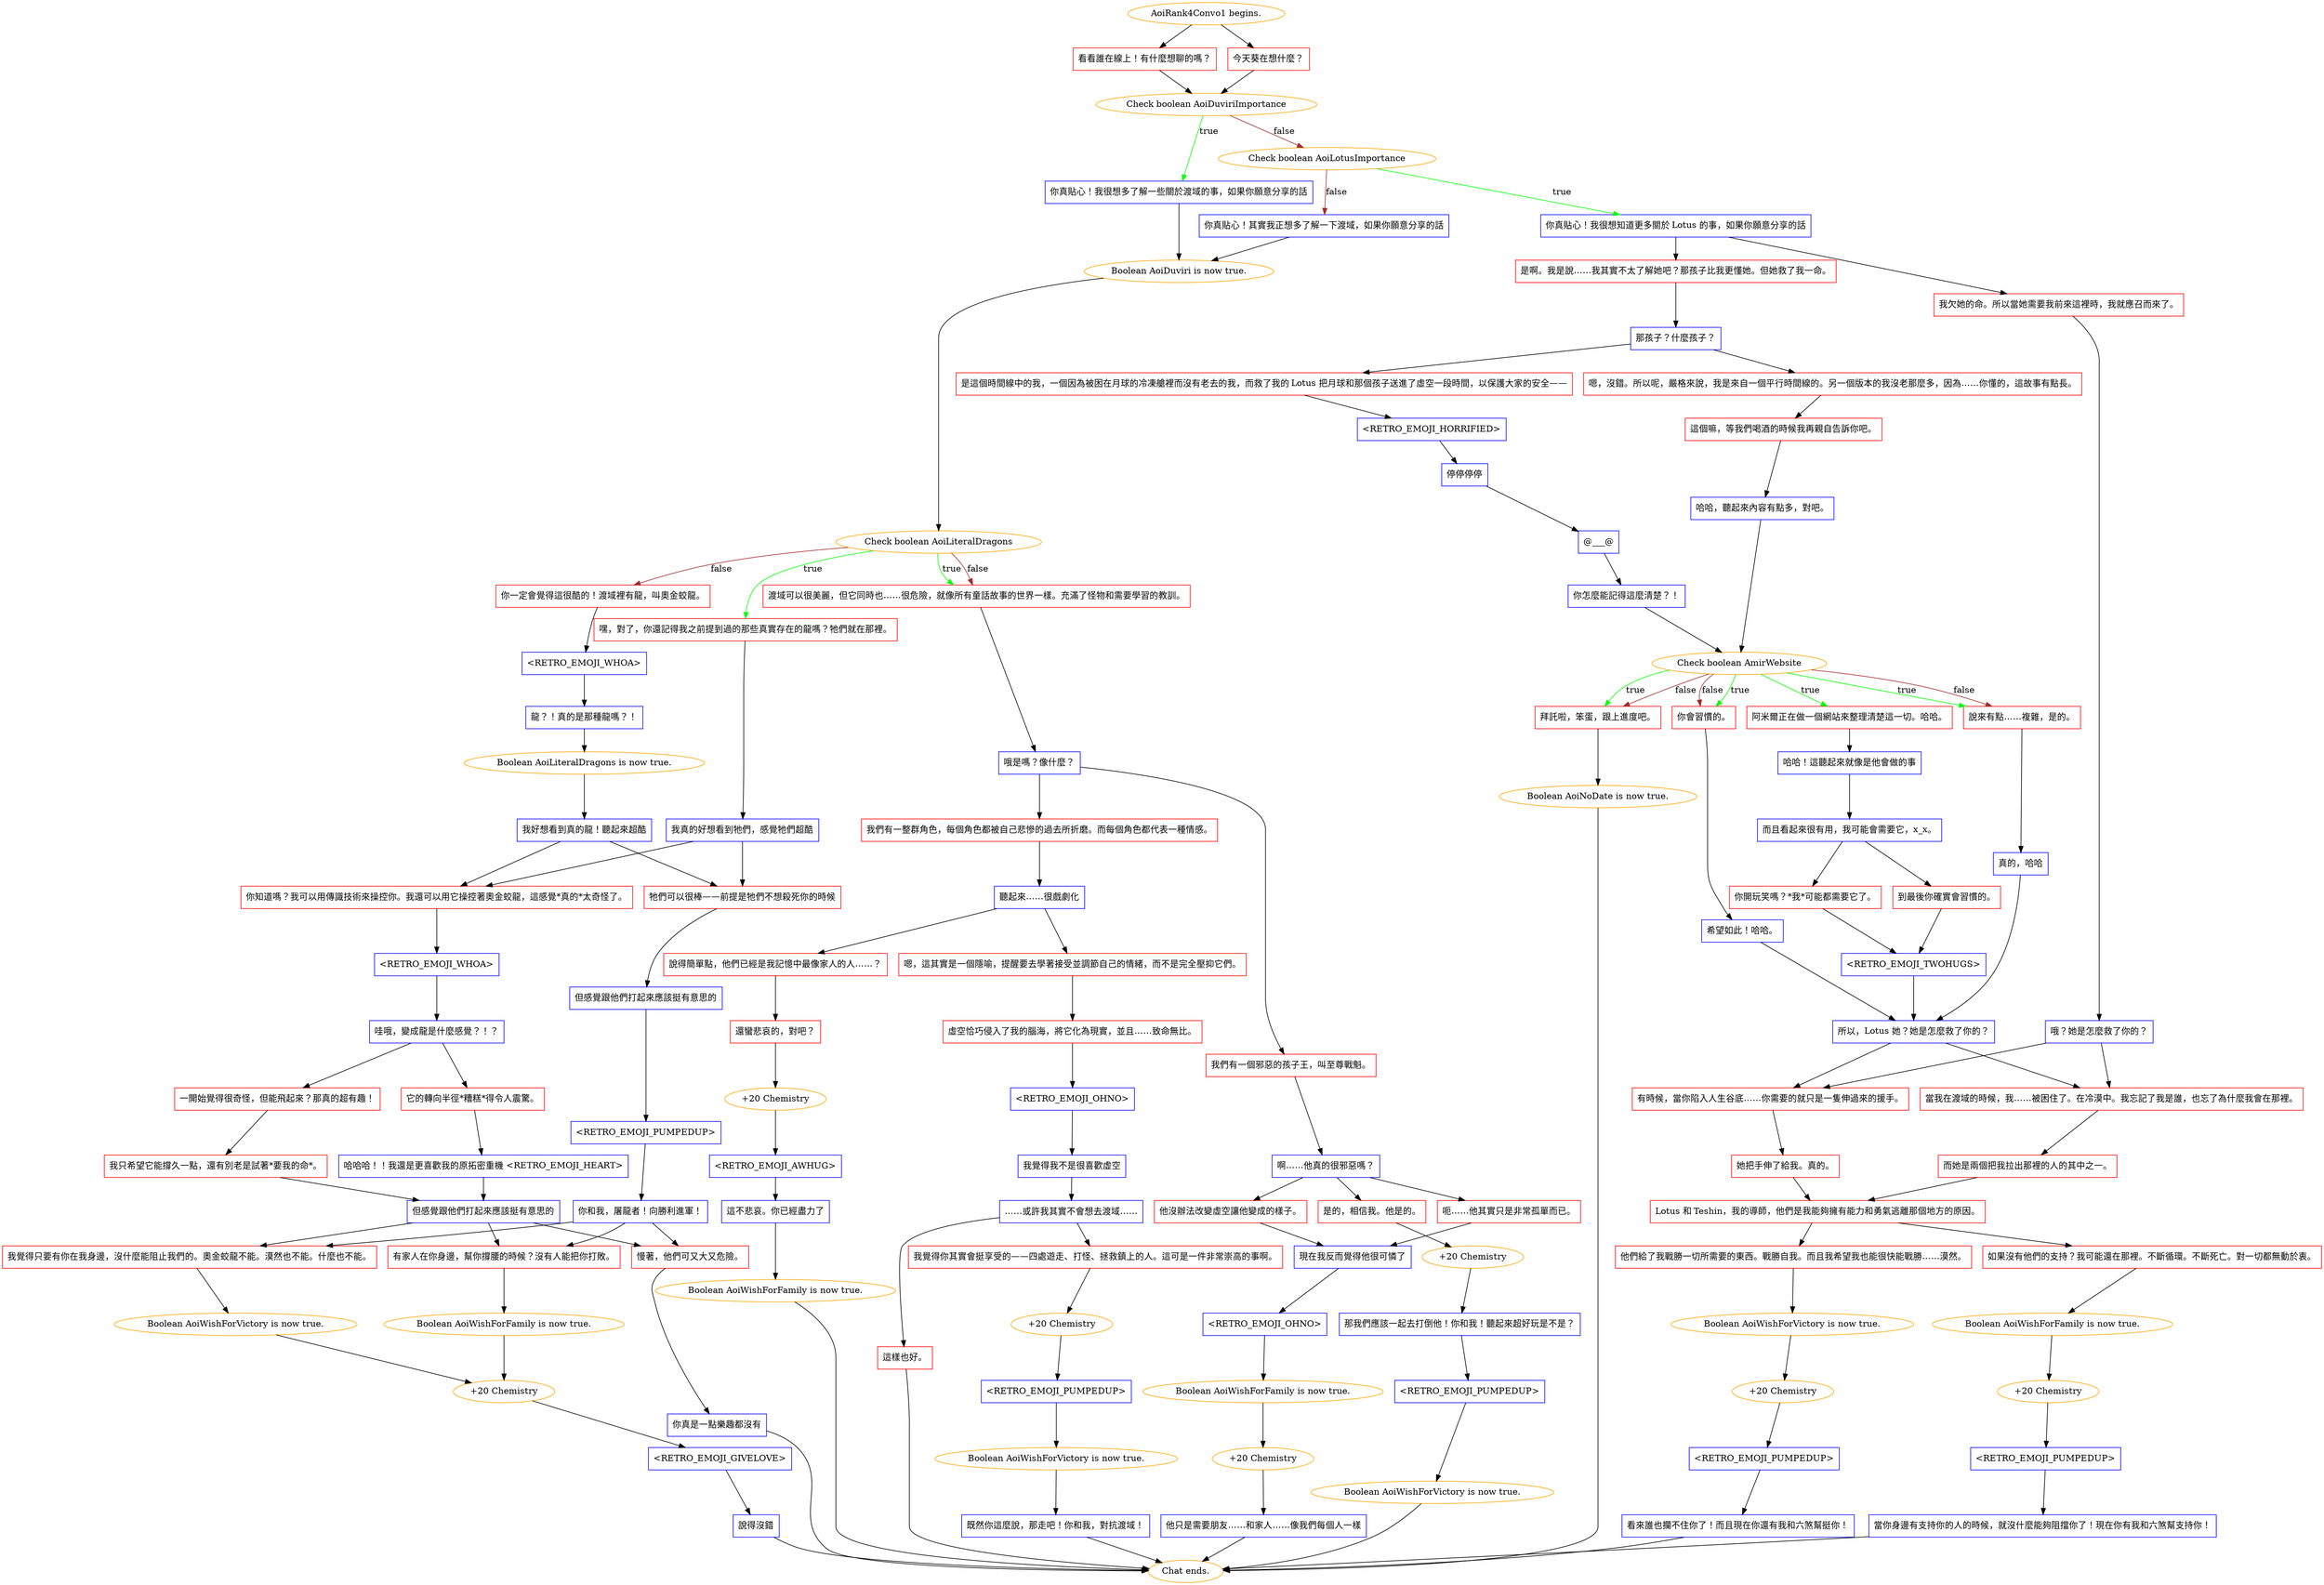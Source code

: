 digraph {
	"AoiRank4Convo1 begins." [color=orange];
		"AoiRank4Convo1 begins." -> j719617885;
		"AoiRank4Convo1 begins." -> j2776247053;
	j719617885 [label="看看誰在線上！有什麼想聊的嗎？",shape=box,color=red];
		j719617885 -> j3528698849;
	j2776247053 [label="今天葵在想什麼？",shape=box,color=red];
		j2776247053 -> j3528698849;
	j3528698849 [label="Check boolean AoiDuviriImportance",color=orange];
		j3528698849 -> j4017218711 [label=true,color=green];
		j3528698849 -> j2521508912 [label=false,color=brown];
	j4017218711 [label="你真貼心！我很想多了解一些關於渡域的事，如果你願意分享的話",shape=box,color=blue];
		j4017218711 -> j2184058423;
	j2521508912 [label="Check boolean AoiLotusImportance",color=orange];
		j2521508912 -> j706534517 [label=true,color=green];
		j2521508912 -> j4274150880 [label=false,color=brown];
	j2184058423 [label="Boolean AoiDuviri is now true.",color=orange];
		j2184058423 -> j3764818235;
	j706534517 [label="你真貼心！我很想知道更多關於 Lotus 的事，如果你願意分享的話",shape=box,color=blue];
		j706534517 -> j1146912533;
		j706534517 -> j1632483949;
	j4274150880 [label="你真貼心！其實我正想多了解一下渡域，如果你願意分享的話",shape=box,color=blue];
		j4274150880 -> j2184058423;
	j3764818235 [label="Check boolean AoiLiteralDragons",color=orange];
		j3764818235 -> j3484739733 [label=true,color=green];
		j3764818235 -> j4093496358 [label=true,color=green];
		j3764818235 -> j603227395 [label=false,color=brown];
		j3764818235 -> j4093496358 [label=false,color=brown];
	j1146912533 [label="是啊。我是說……我其實不太了解她吧？那孩子比我更懂她。但她救了我一命。",shape=box,color=red];
		j1146912533 -> j2150684743;
	j1632483949 [label="我欠她的命。所以當她需要我前來這裡時，我就應召而來了。",shape=box,color=red];
		j1632483949 -> j1267984801;
	j3484739733 [label="嘿，對了，你還記得我之前提到過的那些真實存在的龍嗎？牠們就在那裡。",shape=box,color=red];
		j3484739733 -> j553532283;
	j4093496358 [label="渡域可以很美麗，但它同時也……很危險，就像所有童話故事的世界一樣。充滿了怪物和需要學習的教訓。",shape=box,color=red];
		j4093496358 -> j301599555;
	j603227395 [label="你一定會覺得這很酷的！渡域裡有龍，叫奧金蛟龍。",shape=box,color=red];
		j603227395 -> j2090743232;
	j2150684743 [label="那孩子？什麼孩子？",shape=box,color=blue];
		j2150684743 -> j3584697607;
		j2150684743 -> j2138243828;
	j1267984801 [label="哦？她是怎麼救了你的？",shape=box,color=blue];
		j1267984801 -> j1689544945;
		j1267984801 -> j174557553;
	j553532283 [label="我真的好想看到牠們，感覺牠們超酷",shape=box,color=blue];
		j553532283 -> j2968971812;
		j553532283 -> j272441184;
	j301599555 [label="哦是嗎？像什麼？",shape=box,color=blue];
		j301599555 -> j4246992254;
		j301599555 -> j1075447651;
	j2090743232 [label="<RETRO_EMOJI_WHOA>",shape=box,color=blue];
		j2090743232 -> j2832457719;
	j3584697607 [label="是這個時間線中的我，一個因為被困在月球的冷凍艙裡而沒有老去的我，而救了我的 Lotus 把月球和那個孩子送進了虛空一段時間，以保護大家的安全——",shape=box,color=red];
		j3584697607 -> j2568068197;
	j2138243828 [label="嗯，沒錯。所以呢，嚴格來說，我是來自一個平行時間線的。另一個版本的我沒老那麼多，因為……你懂的，這故事有點長。",shape=box,color=red];
		j2138243828 -> j2537820704;
	j1689544945 [label="當我在渡域的時候，我……被困住了。在冷漠中。我忘記了我是誰，也忘了為什麼我會在那裡。",shape=box,color=red];
		j1689544945 -> j2402889355;
	j174557553 [label="有時候，當你陷入人生谷底……你需要的就只是一隻伸過來的援手。",shape=box,color=red];
		j174557553 -> j1978341609;
	j2968971812 [label="你知道嗎？我可以用傳識技術來操控你。我還可以用它操控著奧金蛟龍，這感覺*真的*太奇怪了。",shape=box,color=red];
		j2968971812 -> j1569309216;
	j272441184 [label="牠們可以很棒——前提是牠們不想殺死你的時候",shape=box,color=red];
		j272441184 -> j2061913927;
	j4246992254 [label="我們有一個邪惡的孩子王，叫至尊戰魁。",shape=box,color=red];
		j4246992254 -> j4089344545;
	j1075447651 [label="我們有一整群角色，每個角色都被自己悲慘的過去所折磨。而每個角色都代表一種情感。",shape=box,color=red];
		j1075447651 -> j3614001831;
	j2832457719 [label="龍？！真的是那種龍嗎？！",shape=box,color=blue];
		j2832457719 -> j4207293005;
	j2568068197 [label="<RETRO_EMOJI_HORRIFIED>",shape=box,color=blue];
		j2568068197 -> j2101312706;
	j2537820704 [label="這個嘛，等我們喝酒的時候我再親自告訴你吧。",shape=box,color=red];
		j2537820704 -> j3568396161;
	j2402889355 [label="而她是兩個把我拉出那裡的人的其中之一。",shape=box,color=red];
		j2402889355 -> j544019698;
	j1978341609 [label="她把手伸了給我。真的。",shape=box,color=red];
		j1978341609 -> j544019698;
	j1569309216 [label="<RETRO_EMOJI_WHOA>",shape=box,color=blue];
		j1569309216 -> j1140610206;
	j2061913927 [label="但感覺跟他們打起來應該挺有意思的",shape=box,color=blue];
		j2061913927 -> j1031798371;
	j4089344545 [label="啊……他真的很邪惡嗎？",shape=box,color=blue];
		j4089344545 -> j856488819;
		j4089344545 -> j1886220795;
		j4089344545 -> j4007569288;
	j3614001831 [label="聽起來……很戲劇化",shape=box,color=blue];
		j3614001831 -> j1836328328;
		j3614001831 -> j235711453;
	j4207293005 [label="Boolean AoiLiteralDragons is now true.",color=orange];
		j4207293005 -> j1523790231;
	j2101312706 [label="停停停停",shape=box,color=blue];
		j2101312706 -> j2771817851;
	j3568396161 [label="哈哈，聽起來內容有點多，對吧。",shape=box,color=blue];
		j3568396161 -> j3994963634;
	j544019698 [label="Lotus 和 Teshin，我的導師，他們是我能夠擁有能力和勇氣逃離那個地方的原因。",shape=box,color=red];
		j544019698 -> j1398363216;
		j544019698 -> j2507670614;
	j1140610206 [label="哇哦，變成龍是什麼感覺？！？",shape=box,color=blue];
		j1140610206 -> j4037792627;
		j1140610206 -> j3493889238;
	j1031798371 [label="<RETRO_EMOJI_PUMPEDUP>",shape=box,color=blue];
		j1031798371 -> j1929850428;
	j856488819 [label="是的，相信我。他是的。",shape=box,color=red];
		j856488819 -> j3159461159;
	j1886220795 [label="呃……他其實只是非常孤單而已。",shape=box,color=red];
		j1886220795 -> j1651200843;
	j4007569288 [label="他沒辦法改變虛空讓他變成的樣子。",shape=box,color=red];
		j4007569288 -> j1651200843;
	j1836328328 [label="說得簡單點，他們已經是我記憶中最像家人的人……？",shape=box,color=red];
		j1836328328 -> j3665006770;
	j235711453 [label="嗯，這其實是一個隱喻，提醒要去學著接受並調節自己的情緒，而不是完全壓抑它們。",shape=box,color=red];
		j235711453 -> j3587835691;
	j1523790231 [label="我好想看到真的龍！聽起來超酷",shape=box,color=blue];
		j1523790231 -> j2968971812;
		j1523790231 -> j272441184;
	j2771817851 [label="@___@",shape=box,color=blue];
		j2771817851 -> j3318910880;
	j3994963634 [label="Check boolean AmirWebsite",color=orange];
		j3994963634 -> j2780854459 [label=true,color=green];
		j3994963634 -> j640614057 [label=true,color=green];
		j3994963634 -> j3826911831 [label=true,color=green];
		j3994963634 -> j2315522840 [label=true,color=green];
		j3994963634 -> j640614057 [label=false,color=brown];
		j3994963634 -> j3826911831 [label=false,color=brown];
		j3994963634 -> j2315522840 [label=false,color=brown];
	j1398363216 [label="如果沒有他們的支持？我可能還在那裡。不斷循環。不斷死亡。對一切都無動於衷。",shape=box,color=red];
		j1398363216 -> j3607588302;
	j2507670614 [label="他們給了我戰勝一切所需要的東西。戰勝自我。而且我希望我也能很快能戰勝……漠然。",shape=box,color=red];
		j2507670614 -> j4156014383;
	j4037792627 [label="它的轉向半徑*糟糕*得令人震驚。",shape=box,color=red];
		j4037792627 -> j1880699321;
	j3493889238 [label="一開始覺得很奇怪，但能飛起來？那真的超有趣！",shape=box,color=red];
		j3493889238 -> j981623360;
	j1929850428 [label="你和我，屠龍者！向勝利進軍！",shape=box,color=blue];
		j1929850428 -> j207694280;
		j1929850428 -> j3111569082;
		j1929850428 -> j186203287;
	j3159461159 [label="+20 Chemistry",color=orange];
		j3159461159 -> j3167233373;
	j1651200843 [label="現在我反而覺得他很可憐了",shape=box,color=blue];
		j1651200843 -> j3058270389;
	j3665006770 [label="還蠻悲哀的，對吧？",shape=box,color=red];
		j3665006770 -> j561378509;
	j3587835691 [label="虛空恰巧侵入了我的腦海，將它化為現實，並且……致命無比。",shape=box,color=red];
		j3587835691 -> j2808337564;
	j3318910880 [label="你怎麼能記得這麼清楚？！",shape=box,color=blue];
		j3318910880 -> j3994963634;
	j2780854459 [label="阿米爾正在做一個網站來整理清楚這一切。哈哈。",shape=box,color=red];
		j2780854459 -> j3906148092;
	j640614057 [label="說來有點……複雜，是的。",shape=box,color=red];
		j640614057 -> j670660486;
	j3826911831 [label="你會習慣的。",shape=box,color=red];
		j3826911831 -> j2813199885;
	j2315522840 [label="拜託啦，笨蛋，跟上進度吧。",shape=box,color=red];
		j2315522840 -> j4121660697;
	j3607588302 [label="Boolean AoiWishForFamily is now true.",color=orange];
		j3607588302 -> j3979330746;
	j4156014383 [label="Boolean AoiWishForVictory is now true.",color=orange];
		j4156014383 -> j2776199487;
	j1880699321 [label="哈哈哈！！我還是更喜歡我的原拓密重機 <RETRO_EMOJI_HEART>",shape=box,color=blue];
		j1880699321 -> j2934380595;
	j981623360 [label="我只希望它能撐久一點，還有別老是試著*要我的命*。",shape=box,color=red];
		j981623360 -> j2934380595;
	j207694280 [label="我覺得只要有你在我身邊，沒什麼能阻止我們的。奧金蛟龍不能。漠然也不能。什麼也不能。",shape=box,color=red];
		j207694280 -> j2620606003;
	j3111569082 [label="有家人在你身邊，幫你撐腰的時候？沒有人能把你打敗。",shape=box,color=red];
		j3111569082 -> j3238456758;
	j186203287 [label="慢著，他們可又大又危險。",shape=box,color=red];
		j186203287 -> j3675218652;
	j3167233373 [label="那我們應該一起去打倒他！你和我！聽起來超好玩是不是？",shape=box,color=blue];
		j3167233373 -> j3885088730;
	j3058270389 [label="<RETRO_EMOJI_OHNO>",shape=box,color=blue];
		j3058270389 -> j1856066068;
	j561378509 [label="+20 Chemistry",color=orange];
		j561378509 -> j1126484385;
	j2808337564 [label="<RETRO_EMOJI_OHNO>",shape=box,color=blue];
		j2808337564 -> j3276607454;
	j3906148092 [label="哈哈！這聽起來就像是他會做的事",shape=box,color=blue];
		j3906148092 -> j1150479487;
	j670660486 [label="真的，哈哈",shape=box,color=blue];
		j670660486 -> j2522341552;
	j2813199885 [label="希望如此！哈哈。",shape=box,color=blue];
		j2813199885 -> j2522341552;
	j4121660697 [label="Boolean AoiNoDate is now true.",color=orange];
		j4121660697 -> "Chat ends.";
	j3979330746 [label="+20 Chemistry",color=orange];
		j3979330746 -> j1914071234;
	j2776199487 [label="+20 Chemistry",color=orange];
		j2776199487 -> j2652670202;
	j2934380595 [label="但感覺跟他們打起來應該挺有意思的",shape=box,color=blue];
		j2934380595 -> j207694280;
		j2934380595 -> j3111569082;
		j2934380595 -> j186203287;
	j2620606003 [label="Boolean AoiWishForVictory is now true.",color=orange];
		j2620606003 -> j383576607;
	j3238456758 [label="Boolean AoiWishForFamily is now true.",color=orange];
		j3238456758 -> j383576607;
	j3675218652 [label="你真是一點樂趣都沒有",shape=box,color=blue];
		j3675218652 -> "Chat ends.";
	j3885088730 [label="<RETRO_EMOJI_PUMPEDUP>",shape=box,color=blue];
		j3885088730 -> j2076915340;
	j1856066068 [label="Boolean AoiWishForFamily is now true.",color=orange];
		j1856066068 -> j1997657480;
	j1126484385 [label="<RETRO_EMOJI_AWHUG>",shape=box,color=blue];
		j1126484385 -> j441333224;
	j3276607454 [label="我覺得我不是很喜歡虛空",shape=box,color=blue];
		j3276607454 -> j3238660077;
	j1150479487 [label="而且看起來很有用，我可能會需要它，x_x。",shape=box,color=blue];
		j1150479487 -> j3030197887;
		j1150479487 -> j1674928969;
	j2522341552 [label="所以，Lotus 她？她是怎麼救了你的？",shape=box,color=blue];
		j2522341552 -> j1689544945;
		j2522341552 -> j174557553;
	"Chat ends." [color=orange];
	j1914071234 [label="<RETRO_EMOJI_PUMPEDUP>",shape=box,color=blue];
		j1914071234 -> j288752073;
	j2652670202 [label="<RETRO_EMOJI_PUMPEDUP>",shape=box,color=blue];
		j2652670202 -> j1703951271;
	j383576607 [label="+20 Chemistry",color=orange];
		j383576607 -> j733041235;
	j2076915340 [label="Boolean AoiWishForVictory is now true.",color=orange];
		j2076915340 -> "Chat ends.";
	j1997657480 [label="+20 Chemistry",color=orange];
		j1997657480 -> j51520642;
	j441333224 [label="這不悲哀。你已經盡力了",shape=box,color=blue];
		j441333224 -> j536226404;
	j3238660077 [label="……或許我其實不會想去渡域……",shape=box,color=blue];
		j3238660077 -> j4138624192;
		j3238660077 -> j3502652764;
	j3030197887 [label="你開玩笑嗎？*我*可能都需要它了。",shape=box,color=red];
		j3030197887 -> j1214265703;
	j1674928969 [label="到最後你確實會習慣的。",shape=box,color=red];
		j1674928969 -> j1214265703;
	j288752073 [label="當你身邊有支持你的人的時候，就沒什麼能夠阻擋你了！現在你有我和六煞幫支持你！",shape=box,color=blue];
		j288752073 -> "Chat ends.";
	j1703951271 [label="看來誰也攔不住你了！而且現在你還有我和六煞幫挺你！",shape=box,color=blue];
		j1703951271 -> "Chat ends.";
	j733041235 [label="<RETRO_EMOJI_GIVELOVE>",shape=box,color=blue];
		j733041235 -> j1310409040;
	j51520642 [label="他只是需要朋友……和家人……像我們每個人一樣",shape=box,color=blue];
		j51520642 -> "Chat ends.";
	j536226404 [label="Boolean AoiWishForFamily is now true.",color=orange];
		j536226404 -> "Chat ends.";
	j4138624192 [label="這樣也好。",shape=box,color=red];
		j4138624192 -> "Chat ends.";
	j3502652764 [label="我覺得你其實會挺享受的——四處遊走、打怪、拯救鎮上的人。這可是一件非常崇高的事啊。",shape=box,color=red];
		j3502652764 -> j1167877958;
	j1214265703 [label="<RETRO_EMOJI_TWOHUGS>",shape=box,color=blue];
		j1214265703 -> j2522341552;
	j1310409040 [label="說得沒錯",shape=box,color=blue];
		j1310409040 -> "Chat ends.";
	j1167877958 [label="+20 Chemistry",color=orange];
		j1167877958 -> j1888660629;
	j1888660629 [label="<RETRO_EMOJI_PUMPEDUP>",shape=box,color=blue];
		j1888660629 -> j2463053680;
	j2463053680 [label="Boolean AoiWishForVictory is now true.",color=orange];
		j2463053680 -> j2698107619;
	j2698107619 [label="既然你這麼說，那走吧！你和我，對抗渡域！",shape=box,color=blue];
		j2698107619 -> "Chat ends.";
}